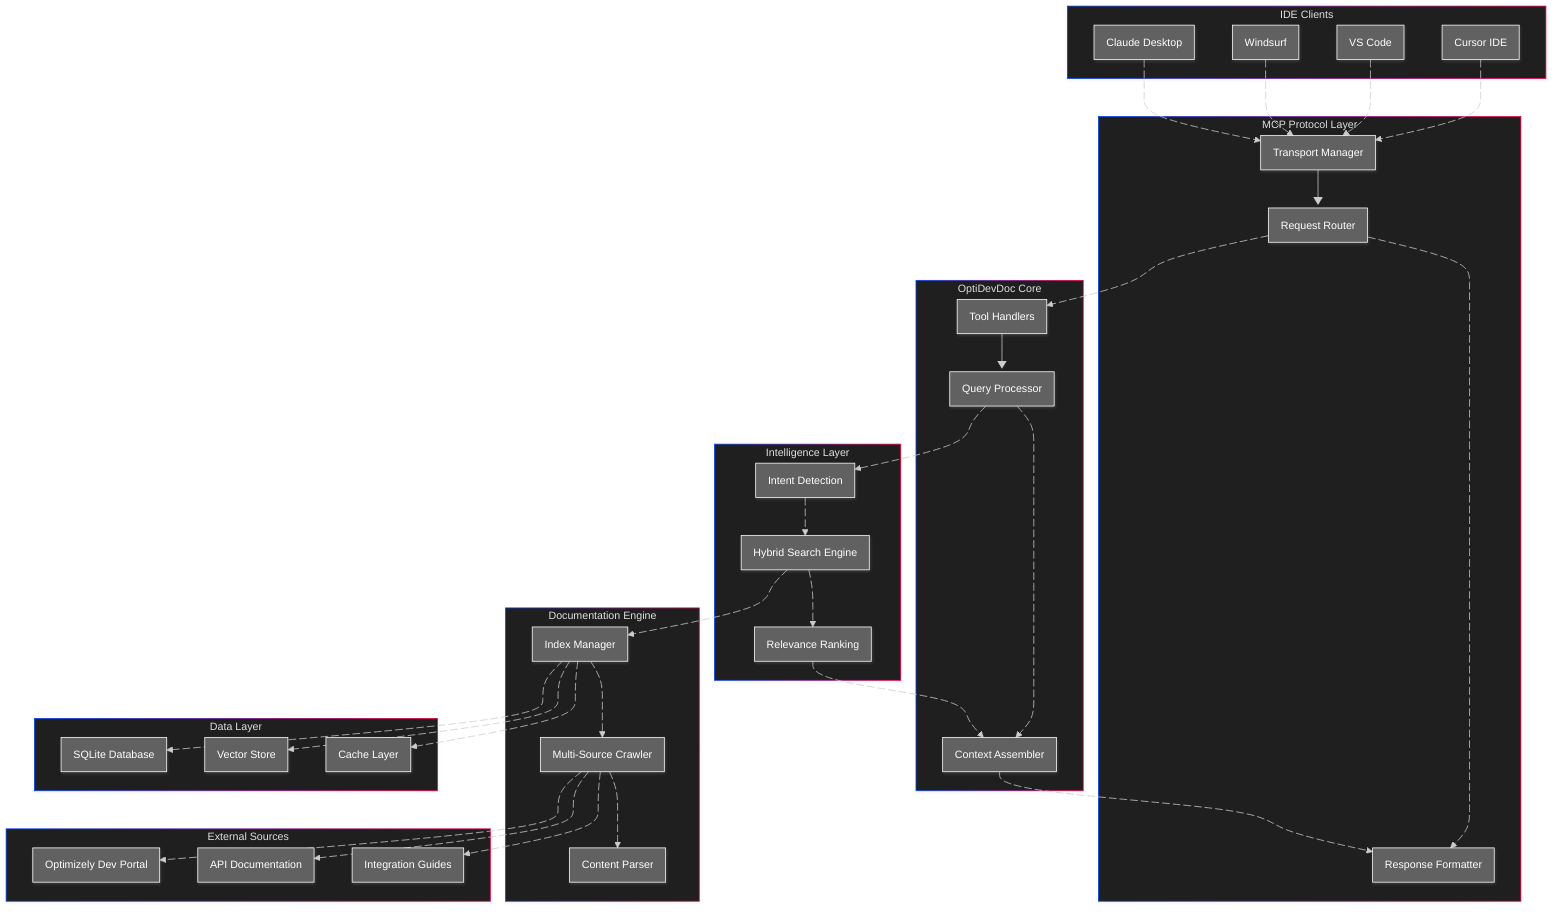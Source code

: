 ---
config:
  layout: fixed
  look: neo
  theme: neo-dark
---
flowchart TB
 subgraph subGraph0["IDE Clients"]
        A["Cursor IDE"]
        B["VS Code"]
        C["Windsurf"]
        D["Claude Desktop"]
  end
 subgraph subGraph1["MCP Protocol Layer"]
        E["Transport Manager"]
        F["Request Router"]
        G["Response Formatter"]
  end
 subgraph subGraph2["OptiDevDoc Core"]
        H["Tool Handlers"]
        I["Query Processor"]
        J["Context Assembler"]
  end
 subgraph subGraph3["Intelligence Layer"]
        K["Intent Detection"]
        L["Hybrid Search Engine"]
        M["Relevance Ranking"]
  end
 subgraph subGraph4["Documentation Engine"]
        N["Multi-Source Crawler"]
        O["Content Parser"]
        P["Index Manager"]
  end
 subgraph subGraph5["Data Layer"]
        Q["SQLite Database"]
        R["Vector Store"]
        S["Cache Layer"]
  end
 subgraph subGraph6["External Sources"]
        T["Optimizely Dev Portal"]
        U["API Documentation"]
        V["Integration Guides"]
  end
    A L_A_E_0@-.-> E
    B L_B_E_0@-.-> E
    C L_C_E_0@-.-> E
    D L_D_E_0@-.-> E
    E --> F
    F L_F_G_0@--> G & H
    H --> I
    I L_I_J_0@--> J & K
    K L_K_L_0@--> L
    L L_L_M_0@--> M & P
    M L_M_J_0@--> J
    J L_J_G_0@--> G
    P L_P_N_0@--> N & Q & R & S
    N L_N_O_0@--> O & T & U & V
     A:::node_style
     B:::node_style
     C:::node_style
     D:::node_style
     E:::node_style
     F:::Sky
     F:::node_style
     G:::node_style
     H:::node_style
     I:::node_style
     J:::node_style
     K:::node_style
     L:::node_style
     M:::node_style
     N:::node_style
     O:::node_style
     P:::node_style
     Q:::node_style
     R:::node_style
     S:::node_style
     T:::node_style
     U:::node_style
     V:::node_style
    classDef Sky stroke-width:1px, stroke-dasharray:none, stroke:#374D7C, fill:#E2EBFF, color:#374D7C
    classDef node_style fill:#616161, color:#FFFFFF, stroke:#FFFFFF
    L_A_E_0@{ animation: slow } 
    L_B_E_0@{ animation: slow } 
    L_C_E_0@{ animation: slow } 
    L_D_E_0@{ animation: slow } 
    L_F_G_0@{ animation: slow } 
    L_F_H_0@{ animation: slow } 
    L_I_J_0@{ animation: slow } 
    L_I_K_0@{ animation: slow } 
    L_K_L_0@{ animation: slow } 
    L_L_M_0@{ animation: slow } 
    L_L_P_0@{ animation: slow } 
    L_M_J_0@{ animation: slow } 
    L_J_G_0@{ animation: slow } 
    L_P_N_0@{ animation: slow } 
    L_P_Q_0@{ animation: slow } 
    L_P_R_0@{ animation: slow } 
    L_P_S_0@{ animation: slow } 
    L_N_O_0@{ animation: slow } 
    L_N_T_0@{ animation: slow } 
    L_N_U_0@{ animation: slow } 
    L_N_V_0@{ animation: slow }